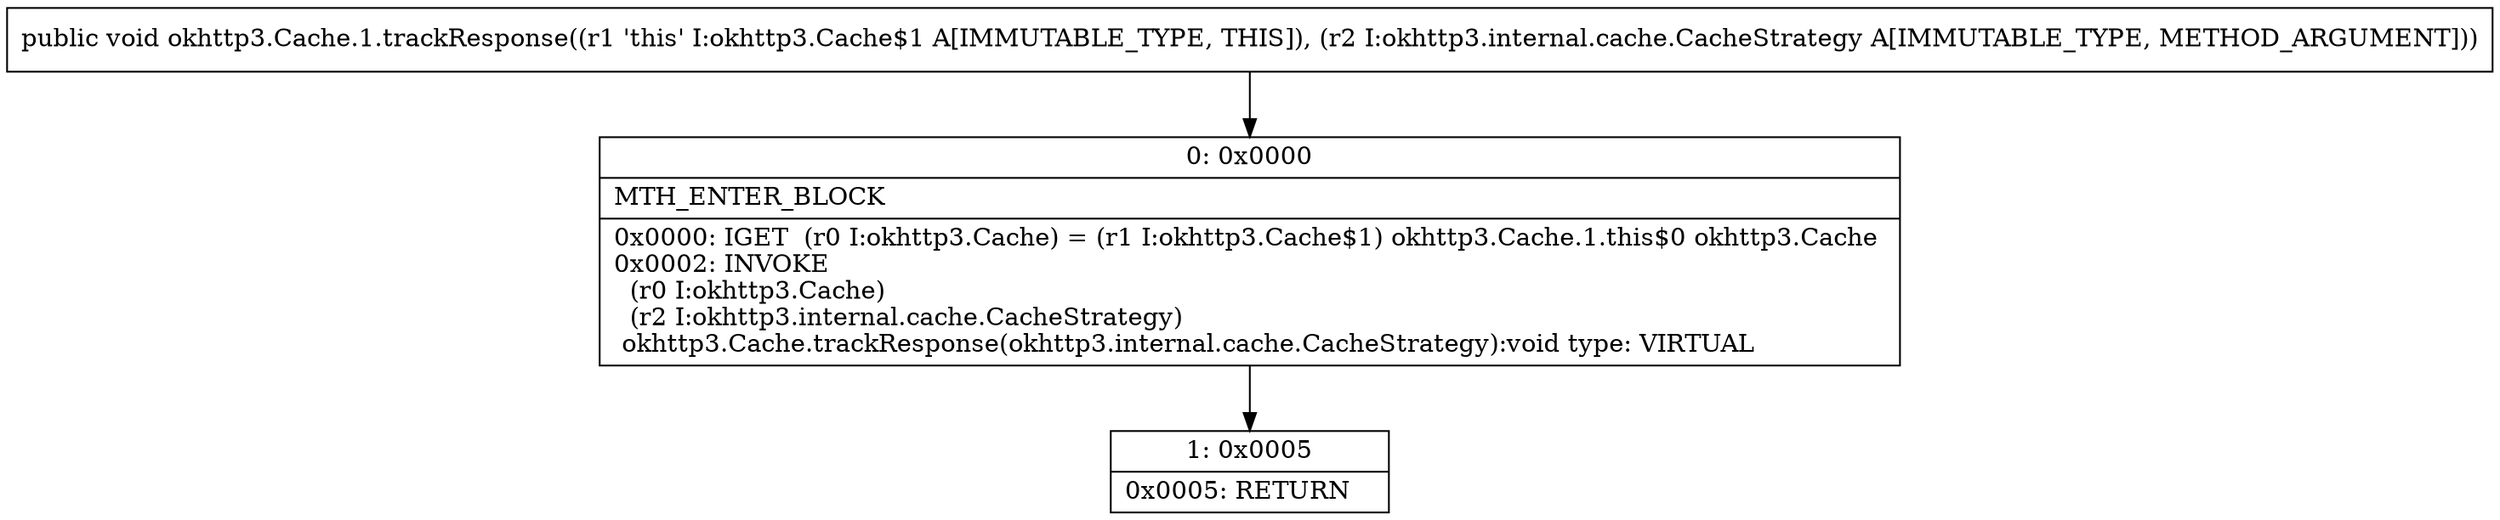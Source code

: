 digraph "CFG forokhttp3.Cache.1.trackResponse(Lokhttp3\/internal\/cache\/CacheStrategy;)V" {
Node_0 [shape=record,label="{0\:\ 0x0000|MTH_ENTER_BLOCK\l|0x0000: IGET  (r0 I:okhttp3.Cache) = (r1 I:okhttp3.Cache$1) okhttp3.Cache.1.this$0 okhttp3.Cache \l0x0002: INVOKE  \l  (r0 I:okhttp3.Cache)\l  (r2 I:okhttp3.internal.cache.CacheStrategy)\l okhttp3.Cache.trackResponse(okhttp3.internal.cache.CacheStrategy):void type: VIRTUAL \l}"];
Node_1 [shape=record,label="{1\:\ 0x0005|0x0005: RETURN   \l}"];
MethodNode[shape=record,label="{public void okhttp3.Cache.1.trackResponse((r1 'this' I:okhttp3.Cache$1 A[IMMUTABLE_TYPE, THIS]), (r2 I:okhttp3.internal.cache.CacheStrategy A[IMMUTABLE_TYPE, METHOD_ARGUMENT])) }"];
MethodNode -> Node_0;
Node_0 -> Node_1;
}

